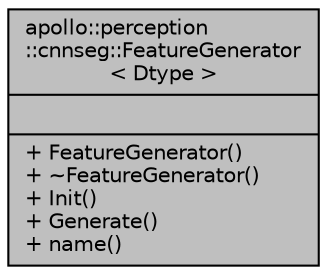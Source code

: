 digraph "apollo::perception::cnnseg::FeatureGenerator&lt; Dtype &gt;"
{
  edge [fontname="Helvetica",fontsize="10",labelfontname="Helvetica",labelfontsize="10"];
  node [fontname="Helvetica",fontsize="10",shape=record];
  Node1 [label="{apollo::perception\l::cnnseg::FeatureGenerator\l\< Dtype \>\n||+ FeatureGenerator()\l+ ~FeatureGenerator()\l+ Init()\l+ Generate()\l+ name()\l}",height=0.2,width=0.4,color="black", fillcolor="grey75", style="filled" fontcolor="black"];
}
